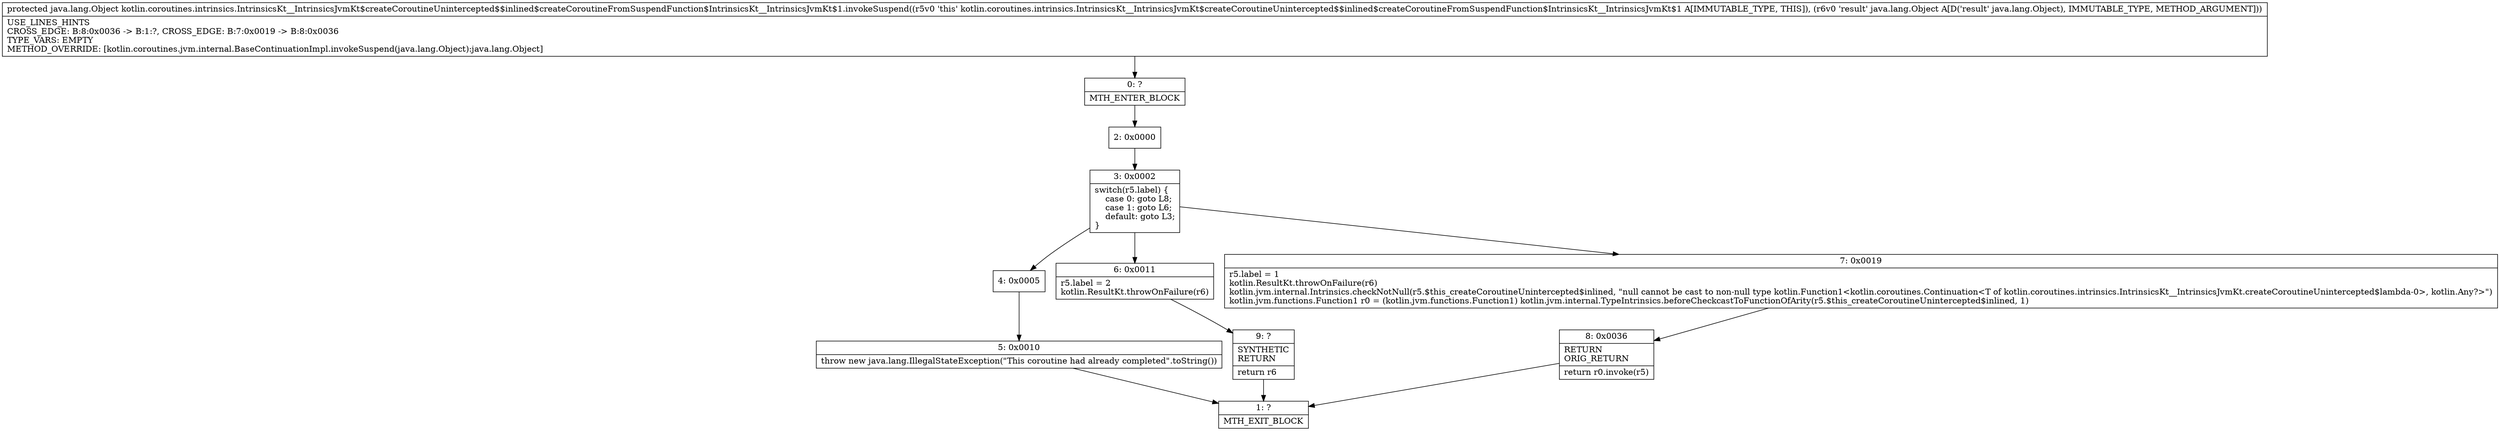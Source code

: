 digraph "CFG forkotlin.coroutines.intrinsics.IntrinsicsKt__IntrinsicsJvmKt$createCoroutineUnintercepted$$inlined$createCoroutineFromSuspendFunction$IntrinsicsKt__IntrinsicsJvmKt$1.invokeSuspend(Ljava\/lang\/Object;)Ljava\/lang\/Object;" {
Node_0 [shape=record,label="{0\:\ ?|MTH_ENTER_BLOCK\l}"];
Node_2 [shape=record,label="{2\:\ 0x0000}"];
Node_3 [shape=record,label="{3\:\ 0x0002|switch(r5.label) \{\l    case 0: goto L8;\l    case 1: goto L6;\l    default: goto L3;\l\}\l}"];
Node_4 [shape=record,label="{4\:\ 0x0005}"];
Node_5 [shape=record,label="{5\:\ 0x0010|throw new java.lang.IllegalStateException(\"This coroutine had already completed\".toString())\l}"];
Node_1 [shape=record,label="{1\:\ ?|MTH_EXIT_BLOCK\l}"];
Node_6 [shape=record,label="{6\:\ 0x0011|r5.label = 2\lkotlin.ResultKt.throwOnFailure(r6)\l}"];
Node_9 [shape=record,label="{9\:\ ?|SYNTHETIC\lRETURN\l|return r6\l}"];
Node_7 [shape=record,label="{7\:\ 0x0019|r5.label = 1\lkotlin.ResultKt.throwOnFailure(r6)\lkotlin.jvm.internal.Intrinsics.checkNotNull(r5.$this_createCoroutineUnintercepted$inlined, \"null cannot be cast to non\-null type kotlin.Function1\<kotlin.coroutines.Continuation\<T of kotlin.coroutines.intrinsics.IntrinsicsKt__IntrinsicsJvmKt.createCoroutineUnintercepted$lambda\-0\>, kotlin.Any?\>\")\lkotlin.jvm.functions.Function1 r0 = (kotlin.jvm.functions.Function1) kotlin.jvm.internal.TypeIntrinsics.beforeCheckcastToFunctionOfArity(r5.$this_createCoroutineUnintercepted$inlined, 1)\l}"];
Node_8 [shape=record,label="{8\:\ 0x0036|RETURN\lORIG_RETURN\l|return r0.invoke(r5)\l}"];
MethodNode[shape=record,label="{protected java.lang.Object kotlin.coroutines.intrinsics.IntrinsicsKt__IntrinsicsJvmKt$createCoroutineUnintercepted$$inlined$createCoroutineFromSuspendFunction$IntrinsicsKt__IntrinsicsJvmKt$1.invokeSuspend((r5v0 'this' kotlin.coroutines.intrinsics.IntrinsicsKt__IntrinsicsJvmKt$createCoroutineUnintercepted$$inlined$createCoroutineFromSuspendFunction$IntrinsicsKt__IntrinsicsJvmKt$1 A[IMMUTABLE_TYPE, THIS]), (r6v0 'result' java.lang.Object A[D('result' java.lang.Object), IMMUTABLE_TYPE, METHOD_ARGUMENT]))  | USE_LINES_HINTS\lCROSS_EDGE: B:8:0x0036 \-\> B:1:?, CROSS_EDGE: B:7:0x0019 \-\> B:8:0x0036\lTYPE_VARS: EMPTY\lMETHOD_OVERRIDE: [kotlin.coroutines.jvm.internal.BaseContinuationImpl.invokeSuspend(java.lang.Object):java.lang.Object]\l}"];
MethodNode -> Node_0;Node_0 -> Node_2;
Node_2 -> Node_3;
Node_3 -> Node_4;
Node_3 -> Node_6;
Node_3 -> Node_7;
Node_4 -> Node_5;
Node_5 -> Node_1;
Node_6 -> Node_9;
Node_9 -> Node_1;
Node_7 -> Node_8;
Node_8 -> Node_1;
}


